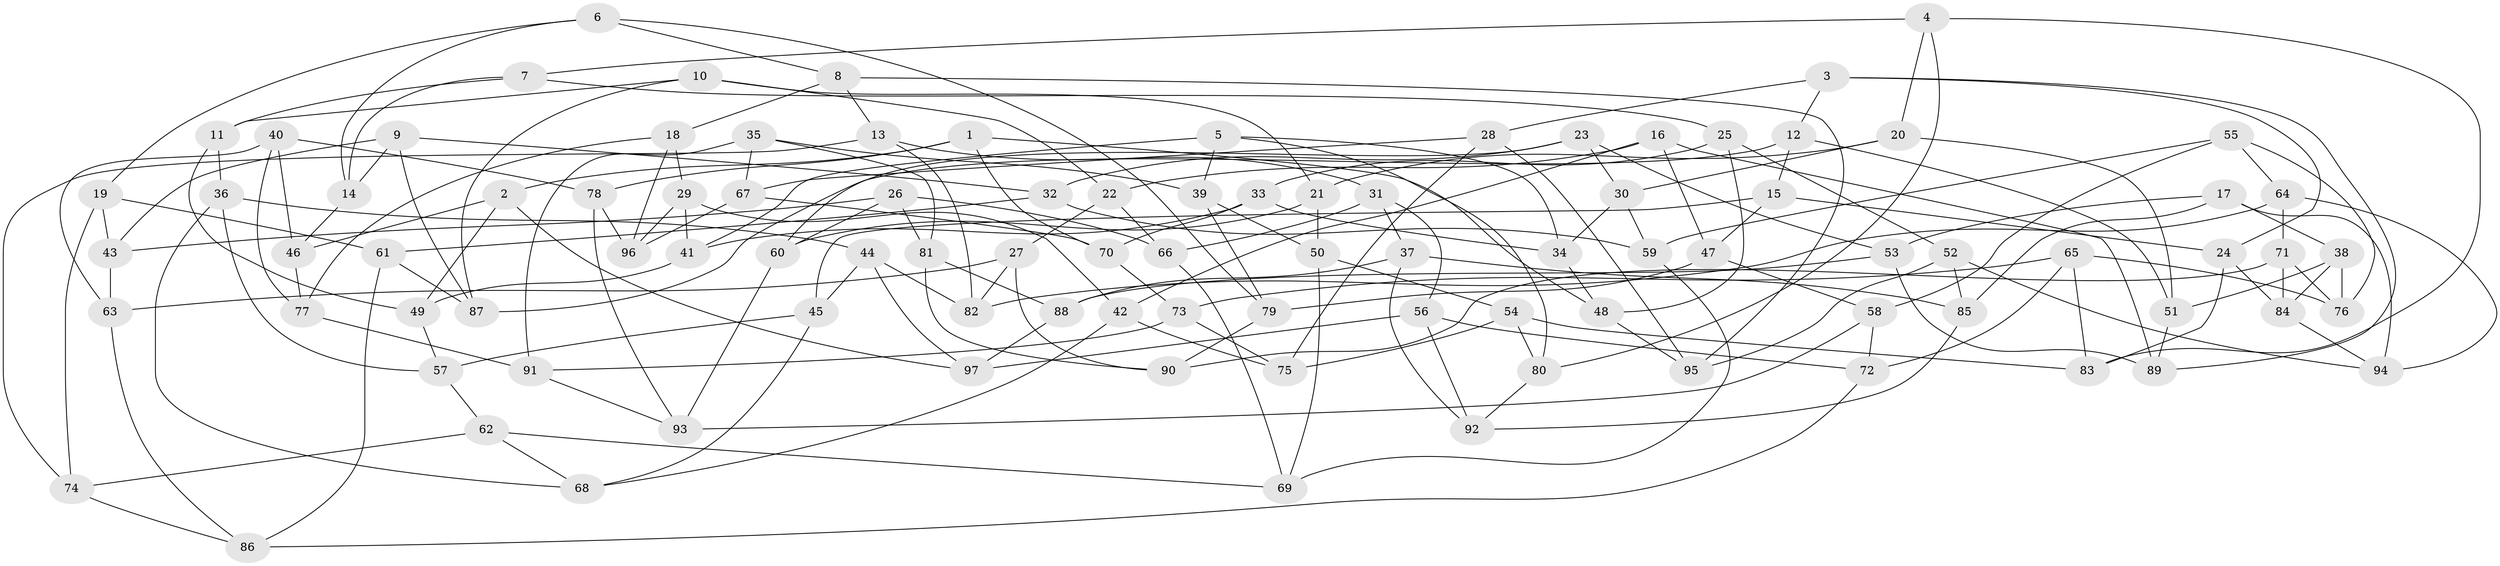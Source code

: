 // coarse degree distribution, {6: 0.16666666666666666, 5: 0.23333333333333334, 8: 0.1, 7: 0.3, 10: 0.06666666666666667, 4: 0.06666666666666667, 9: 0.03333333333333333, 3: 0.03333333333333333}
// Generated by graph-tools (version 1.1) at 2025/53/03/04/25 22:53:32]
// undirected, 97 vertices, 194 edges
graph export_dot {
  node [color=gray90,style=filled];
  1;
  2;
  3;
  4;
  5;
  6;
  7;
  8;
  9;
  10;
  11;
  12;
  13;
  14;
  15;
  16;
  17;
  18;
  19;
  20;
  21;
  22;
  23;
  24;
  25;
  26;
  27;
  28;
  29;
  30;
  31;
  32;
  33;
  34;
  35;
  36;
  37;
  38;
  39;
  40;
  41;
  42;
  43;
  44;
  45;
  46;
  47;
  48;
  49;
  50;
  51;
  52;
  53;
  54;
  55;
  56;
  57;
  58;
  59;
  60;
  61;
  62;
  63;
  64;
  65;
  66;
  67;
  68;
  69;
  70;
  71;
  72;
  73;
  74;
  75;
  76;
  77;
  78;
  79;
  80;
  81;
  82;
  83;
  84;
  85;
  86;
  87;
  88;
  89;
  90;
  91;
  92;
  93;
  94;
  95;
  96;
  97;
  1 -- 2;
  1 -- 78;
  1 -- 70;
  1 -- 48;
  2 -- 46;
  2 -- 49;
  2 -- 97;
  3 -- 12;
  3 -- 28;
  3 -- 89;
  3 -- 24;
  4 -- 20;
  4 -- 7;
  4 -- 83;
  4 -- 80;
  5 -- 34;
  5 -- 80;
  5 -- 41;
  5 -- 39;
  6 -- 19;
  6 -- 8;
  6 -- 79;
  6 -- 14;
  7 -- 25;
  7 -- 11;
  7 -- 14;
  8 -- 18;
  8 -- 95;
  8 -- 13;
  9 -- 43;
  9 -- 32;
  9 -- 87;
  9 -- 14;
  10 -- 11;
  10 -- 87;
  10 -- 22;
  10 -- 21;
  11 -- 49;
  11 -- 36;
  12 -- 15;
  12 -- 51;
  12 -- 87;
  13 -- 74;
  13 -- 31;
  13 -- 82;
  14 -- 46;
  15 -- 45;
  15 -- 24;
  15 -- 47;
  16 -- 42;
  16 -- 22;
  16 -- 89;
  16 -- 47;
  17 -- 94;
  17 -- 85;
  17 -- 53;
  17 -- 38;
  18 -- 96;
  18 -- 77;
  18 -- 29;
  19 -- 43;
  19 -- 74;
  19 -- 61;
  20 -- 21;
  20 -- 30;
  20 -- 51;
  21 -- 50;
  21 -- 60;
  22 -- 27;
  22 -- 66;
  23 -- 30;
  23 -- 53;
  23 -- 60;
  23 -- 32;
  24 -- 84;
  24 -- 83;
  25 -- 48;
  25 -- 33;
  25 -- 52;
  26 -- 60;
  26 -- 66;
  26 -- 81;
  26 -- 43;
  27 -- 90;
  27 -- 63;
  27 -- 82;
  28 -- 67;
  28 -- 95;
  28 -- 75;
  29 -- 41;
  29 -- 96;
  29 -- 42;
  30 -- 34;
  30 -- 59;
  31 -- 37;
  31 -- 66;
  31 -- 56;
  32 -- 59;
  32 -- 61;
  33 -- 70;
  33 -- 34;
  33 -- 41;
  34 -- 48;
  35 -- 91;
  35 -- 67;
  35 -- 81;
  35 -- 39;
  36 -- 57;
  36 -- 68;
  36 -- 44;
  37 -- 85;
  37 -- 92;
  37 -- 88;
  38 -- 51;
  38 -- 84;
  38 -- 76;
  39 -- 79;
  39 -- 50;
  40 -- 78;
  40 -- 77;
  40 -- 46;
  40 -- 63;
  41 -- 49;
  42 -- 75;
  42 -- 68;
  43 -- 63;
  44 -- 45;
  44 -- 97;
  44 -- 82;
  45 -- 68;
  45 -- 57;
  46 -- 77;
  47 -- 79;
  47 -- 58;
  48 -- 95;
  49 -- 57;
  50 -- 54;
  50 -- 69;
  51 -- 89;
  52 -- 95;
  52 -- 94;
  52 -- 85;
  53 -- 88;
  53 -- 89;
  54 -- 75;
  54 -- 83;
  54 -- 80;
  55 -- 59;
  55 -- 76;
  55 -- 64;
  55 -- 58;
  56 -- 92;
  56 -- 72;
  56 -- 97;
  57 -- 62;
  58 -- 93;
  58 -- 72;
  59 -- 69;
  60 -- 93;
  61 -- 87;
  61 -- 86;
  62 -- 68;
  62 -- 74;
  62 -- 69;
  63 -- 86;
  64 -- 94;
  64 -- 82;
  64 -- 71;
  65 -- 83;
  65 -- 76;
  65 -- 72;
  65 -- 73;
  66 -- 69;
  67 -- 70;
  67 -- 96;
  70 -- 73;
  71 -- 90;
  71 -- 84;
  71 -- 76;
  72 -- 86;
  73 -- 75;
  73 -- 91;
  74 -- 86;
  77 -- 91;
  78 -- 96;
  78 -- 93;
  79 -- 90;
  80 -- 92;
  81 -- 90;
  81 -- 88;
  84 -- 94;
  85 -- 92;
  88 -- 97;
  91 -- 93;
}
